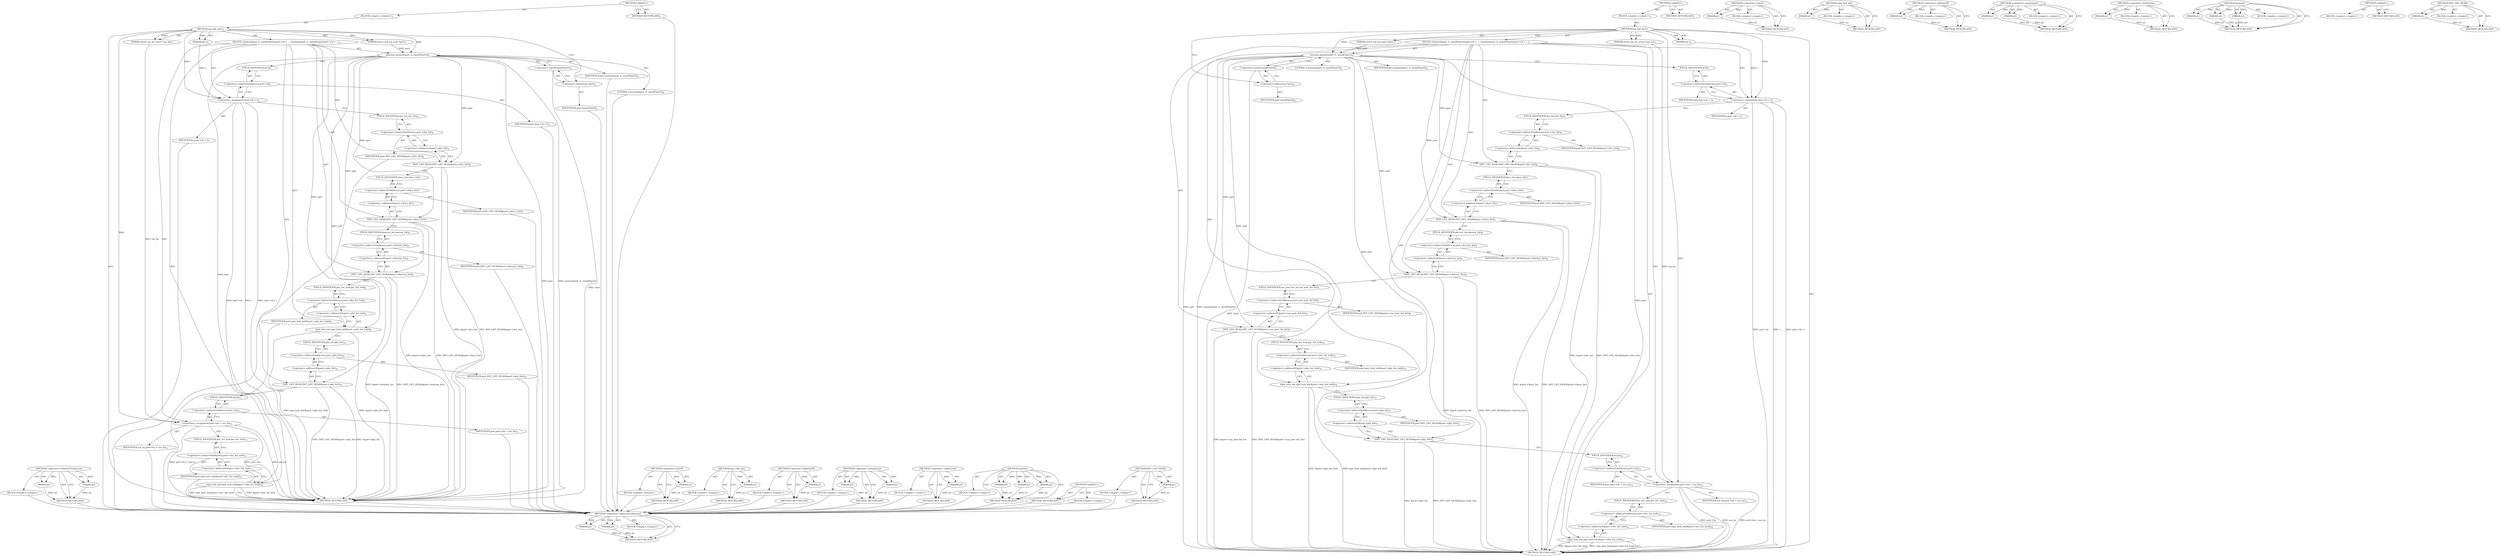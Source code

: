 digraph "INIT_LIST_HEAD" {
vulnerable_99 [label=<(METHOD,&lt;operator&gt;.indirectFieldAccess)>];
vulnerable_100 [label=<(PARAM,p1)>];
vulnerable_101 [label=<(PARAM,p2)>];
vulnerable_102 [label=<(BLOCK,&lt;empty&gt;,&lt;empty&gt;)>];
vulnerable_103 [label=<(METHOD_RETURN,ANY)>];
vulnerable_6 [label=<(METHOD,&lt;global&gt;)<SUB>1</SUB>>];
vulnerable_7 [label=<(BLOCK,&lt;empty&gt;,&lt;empty&gt;)<SUB>1</SUB>>];
vulnerable_8 [label=<(METHOD,sas_init_port)<SUB>1</SUB>>];
vulnerable_9 [label=<(PARAM,struct asd_sas_port *port)<SUB>1</SUB>>];
vulnerable_10 [label=<(PARAM,struct sas_ha_struct *sas_ha)<SUB>2</SUB>>];
vulnerable_11 [label=<(PARAM,int i)<SUB>2</SUB>>];
vulnerable_12 [label=<(BLOCK,{
	memset(port, 0, sizeof(*port));
	port-&gt;id = ...,{
	memset(port, 0, sizeof(*port));
	port-&gt;id = ...)<SUB>3</SUB>>];
vulnerable_13 [label=<(memset,memset(port, 0, sizeof(*port)))<SUB>4</SUB>>];
vulnerable_14 [label=<(IDENTIFIER,port,memset(port, 0, sizeof(*port)))<SUB>4</SUB>>];
vulnerable_15 [label=<(LITERAL,0,memset(port, 0, sizeof(*port)))<SUB>4</SUB>>];
vulnerable_16 [label=<(&lt;operator&gt;.sizeOf,sizeof(*port))<SUB>4</SUB>>];
vulnerable_17 [label=<(&lt;operator&gt;.indirection,*port)<SUB>4</SUB>>];
vulnerable_18 [label=<(IDENTIFIER,port,sizeof(*port))<SUB>4</SUB>>];
vulnerable_19 [label=<(&lt;operator&gt;.assignment,port-&gt;id = i)<SUB>5</SUB>>];
vulnerable_20 [label=<(&lt;operator&gt;.indirectFieldAccess,port-&gt;id)<SUB>5</SUB>>];
vulnerable_21 [label=<(IDENTIFIER,port,port-&gt;id = i)<SUB>5</SUB>>];
vulnerable_22 [label=<(FIELD_IDENTIFIER,id,id)<SUB>5</SUB>>];
vulnerable_23 [label=<(IDENTIFIER,i,port-&gt;id = i)<SUB>5</SUB>>];
vulnerable_24 [label=<(INIT_LIST_HEAD,INIT_LIST_HEAD(&amp;port-&gt;dev_list))<SUB>6</SUB>>];
vulnerable_25 [label=<(&lt;operator&gt;.addressOf,&amp;port-&gt;dev_list)<SUB>6</SUB>>];
vulnerable_26 [label=<(&lt;operator&gt;.indirectFieldAccess,port-&gt;dev_list)<SUB>6</SUB>>];
vulnerable_27 [label=<(IDENTIFIER,port,INIT_LIST_HEAD(&amp;port-&gt;dev_list))<SUB>6</SUB>>];
vulnerable_28 [label=<(FIELD_IDENTIFIER,dev_list,dev_list)<SUB>6</SUB>>];
vulnerable_29 [label=<(INIT_LIST_HEAD,INIT_LIST_HEAD(&amp;port-&gt;disco_list))<SUB>7</SUB>>];
vulnerable_30 [label=<(&lt;operator&gt;.addressOf,&amp;port-&gt;disco_list)<SUB>7</SUB>>];
vulnerable_31 [label=<(&lt;operator&gt;.indirectFieldAccess,port-&gt;disco_list)<SUB>7</SUB>>];
vulnerable_32 [label=<(IDENTIFIER,port,INIT_LIST_HEAD(&amp;port-&gt;disco_list))<SUB>7</SUB>>];
vulnerable_33 [label=<(FIELD_IDENTIFIER,disco_list,disco_list)<SUB>7</SUB>>];
vulnerable_34 [label=<(INIT_LIST_HEAD,INIT_LIST_HEAD(&amp;port-&gt;destroy_list))<SUB>8</SUB>>];
vulnerable_35 [label=<(&lt;operator&gt;.addressOf,&amp;port-&gt;destroy_list)<SUB>8</SUB>>];
vulnerable_36 [label=<(&lt;operator&gt;.indirectFieldAccess,port-&gt;destroy_list)<SUB>8</SUB>>];
vulnerable_37 [label=<(IDENTIFIER,port,INIT_LIST_HEAD(&amp;port-&gt;destroy_list))<SUB>8</SUB>>];
vulnerable_38 [label=<(FIELD_IDENTIFIER,destroy_list,destroy_list)<SUB>8</SUB>>];
vulnerable_39 [label=<(spin_lock_init,spin_lock_init(&amp;port-&gt;phy_list_lock))<SUB>9</SUB>>];
vulnerable_40 [label=<(&lt;operator&gt;.addressOf,&amp;port-&gt;phy_list_lock)<SUB>9</SUB>>];
vulnerable_41 [label=<(&lt;operator&gt;.indirectFieldAccess,port-&gt;phy_list_lock)<SUB>9</SUB>>];
vulnerable_42 [label=<(IDENTIFIER,port,spin_lock_init(&amp;port-&gt;phy_list_lock))<SUB>9</SUB>>];
vulnerable_43 [label=<(FIELD_IDENTIFIER,phy_list_lock,phy_list_lock)<SUB>9</SUB>>];
vulnerable_44 [label=<(INIT_LIST_HEAD,INIT_LIST_HEAD(&amp;port-&gt;phy_list))<SUB>10</SUB>>];
vulnerable_45 [label=<(&lt;operator&gt;.addressOf,&amp;port-&gt;phy_list)<SUB>10</SUB>>];
vulnerable_46 [label=<(&lt;operator&gt;.indirectFieldAccess,port-&gt;phy_list)<SUB>10</SUB>>];
vulnerable_47 [label=<(IDENTIFIER,port,INIT_LIST_HEAD(&amp;port-&gt;phy_list))<SUB>10</SUB>>];
vulnerable_48 [label=<(FIELD_IDENTIFIER,phy_list,phy_list)<SUB>10</SUB>>];
vulnerable_49 [label=<(&lt;operator&gt;.assignment,port-&gt;ha = sas_ha)<SUB>11</SUB>>];
vulnerable_50 [label=<(&lt;operator&gt;.indirectFieldAccess,port-&gt;ha)<SUB>11</SUB>>];
vulnerable_51 [label=<(IDENTIFIER,port,port-&gt;ha = sas_ha)<SUB>11</SUB>>];
vulnerable_52 [label=<(FIELD_IDENTIFIER,ha,ha)<SUB>11</SUB>>];
vulnerable_53 [label=<(IDENTIFIER,sas_ha,port-&gt;ha = sas_ha)<SUB>11</SUB>>];
vulnerable_54 [label=<(spin_lock_init,spin_lock_init(&amp;port-&gt;dev_list_lock))<SUB>13</SUB>>];
vulnerable_55 [label=<(&lt;operator&gt;.addressOf,&amp;port-&gt;dev_list_lock)<SUB>13</SUB>>];
vulnerable_56 [label=<(&lt;operator&gt;.indirectFieldAccess,port-&gt;dev_list_lock)<SUB>13</SUB>>];
vulnerable_57 [label=<(IDENTIFIER,port,spin_lock_init(&amp;port-&gt;dev_list_lock))<SUB>13</SUB>>];
vulnerable_58 [label=<(FIELD_IDENTIFIER,dev_list_lock,dev_list_lock)<SUB>13</SUB>>];
vulnerable_59 [label=<(METHOD_RETURN,void)<SUB>1</SUB>>];
vulnerable_61 [label=<(METHOD_RETURN,ANY)<SUB>1</SUB>>];
vulnerable_86 [label=<(METHOD,&lt;operator&gt;.sizeOf)>];
vulnerable_87 [label=<(PARAM,p1)>];
vulnerable_88 [label=<(BLOCK,&lt;empty&gt;,&lt;empty&gt;)>];
vulnerable_89 [label=<(METHOD_RETURN,ANY)>];
vulnerable_112 [label=<(METHOD,spin_lock_init)>];
vulnerable_113 [label=<(PARAM,p1)>];
vulnerable_114 [label=<(BLOCK,&lt;empty&gt;,&lt;empty&gt;)>];
vulnerable_115 [label=<(METHOD_RETURN,ANY)>];
vulnerable_108 [label=<(METHOD,&lt;operator&gt;.addressOf)>];
vulnerable_109 [label=<(PARAM,p1)>];
vulnerable_110 [label=<(BLOCK,&lt;empty&gt;,&lt;empty&gt;)>];
vulnerable_111 [label=<(METHOD_RETURN,ANY)>];
vulnerable_94 [label=<(METHOD,&lt;operator&gt;.assignment)>];
vulnerable_95 [label=<(PARAM,p1)>];
vulnerable_96 [label=<(PARAM,p2)>];
vulnerable_97 [label=<(BLOCK,&lt;empty&gt;,&lt;empty&gt;)>];
vulnerable_98 [label=<(METHOD_RETURN,ANY)>];
vulnerable_90 [label=<(METHOD,&lt;operator&gt;.indirection)>];
vulnerable_91 [label=<(PARAM,p1)>];
vulnerable_92 [label=<(BLOCK,&lt;empty&gt;,&lt;empty&gt;)>];
vulnerable_93 [label=<(METHOD_RETURN,ANY)>];
vulnerable_80 [label=<(METHOD,memset)>];
vulnerable_81 [label=<(PARAM,p1)>];
vulnerable_82 [label=<(PARAM,p2)>];
vulnerable_83 [label=<(PARAM,p3)>];
vulnerable_84 [label=<(BLOCK,&lt;empty&gt;,&lt;empty&gt;)>];
vulnerable_85 [label=<(METHOD_RETURN,ANY)>];
vulnerable_74 [label=<(METHOD,&lt;global&gt;)<SUB>1</SUB>>];
vulnerable_75 [label=<(BLOCK,&lt;empty&gt;,&lt;empty&gt;)>];
vulnerable_76 [label=<(METHOD_RETURN,ANY)>];
vulnerable_104 [label=<(METHOD,INIT_LIST_HEAD)>];
vulnerable_105 [label=<(PARAM,p1)>];
vulnerable_106 [label=<(BLOCK,&lt;empty&gt;,&lt;empty&gt;)>];
vulnerable_107 [label=<(METHOD_RETURN,ANY)>];
fixed_104 [label=<(METHOD,&lt;operator&gt;.indirectFieldAccess)>];
fixed_105 [label=<(PARAM,p1)>];
fixed_106 [label=<(PARAM,p2)>];
fixed_107 [label=<(BLOCK,&lt;empty&gt;,&lt;empty&gt;)>];
fixed_108 [label=<(METHOD_RETURN,ANY)>];
fixed_6 [label=<(METHOD,&lt;global&gt;)<SUB>1</SUB>>];
fixed_7 [label=<(BLOCK,&lt;empty&gt;,&lt;empty&gt;)<SUB>1</SUB>>];
fixed_8 [label=<(METHOD,sas_init_port)<SUB>1</SUB>>];
fixed_9 [label=<(PARAM,struct asd_sas_port *port)<SUB>1</SUB>>];
fixed_10 [label=<(PARAM,struct sas_ha_struct *sas_ha)<SUB>2</SUB>>];
fixed_11 [label=<(PARAM,int i)<SUB>2</SUB>>];
fixed_12 [label=<(BLOCK,{
	memset(port, 0, sizeof(*port));
	port-&gt;id = ...,{
	memset(port, 0, sizeof(*port));
	port-&gt;id = ...)<SUB>3</SUB>>];
fixed_13 [label=<(memset,memset(port, 0, sizeof(*port)))<SUB>4</SUB>>];
fixed_14 [label=<(IDENTIFIER,port,memset(port, 0, sizeof(*port)))<SUB>4</SUB>>];
fixed_15 [label=<(LITERAL,0,memset(port, 0, sizeof(*port)))<SUB>4</SUB>>];
fixed_16 [label=<(&lt;operator&gt;.sizeOf,sizeof(*port))<SUB>4</SUB>>];
fixed_17 [label=<(&lt;operator&gt;.indirection,*port)<SUB>4</SUB>>];
fixed_18 [label=<(IDENTIFIER,port,sizeof(*port))<SUB>4</SUB>>];
fixed_19 [label=<(&lt;operator&gt;.assignment,port-&gt;id = i)<SUB>5</SUB>>];
fixed_20 [label=<(&lt;operator&gt;.indirectFieldAccess,port-&gt;id)<SUB>5</SUB>>];
fixed_21 [label=<(IDENTIFIER,port,port-&gt;id = i)<SUB>5</SUB>>];
fixed_22 [label=<(FIELD_IDENTIFIER,id,id)<SUB>5</SUB>>];
fixed_23 [label=<(IDENTIFIER,i,port-&gt;id = i)<SUB>5</SUB>>];
fixed_24 [label=<(INIT_LIST_HEAD,INIT_LIST_HEAD(&amp;port-&gt;dev_list))<SUB>6</SUB>>];
fixed_25 [label=<(&lt;operator&gt;.addressOf,&amp;port-&gt;dev_list)<SUB>6</SUB>>];
fixed_26 [label=<(&lt;operator&gt;.indirectFieldAccess,port-&gt;dev_list)<SUB>6</SUB>>];
fixed_27 [label=<(IDENTIFIER,port,INIT_LIST_HEAD(&amp;port-&gt;dev_list))<SUB>6</SUB>>];
fixed_28 [label=<(FIELD_IDENTIFIER,dev_list,dev_list)<SUB>6</SUB>>];
fixed_29 [label=<(INIT_LIST_HEAD,INIT_LIST_HEAD(&amp;port-&gt;disco_list))<SUB>7</SUB>>];
fixed_30 [label=<(&lt;operator&gt;.addressOf,&amp;port-&gt;disco_list)<SUB>7</SUB>>];
fixed_31 [label=<(&lt;operator&gt;.indirectFieldAccess,port-&gt;disco_list)<SUB>7</SUB>>];
fixed_32 [label=<(IDENTIFIER,port,INIT_LIST_HEAD(&amp;port-&gt;disco_list))<SUB>7</SUB>>];
fixed_33 [label=<(FIELD_IDENTIFIER,disco_list,disco_list)<SUB>7</SUB>>];
fixed_34 [label=<(INIT_LIST_HEAD,INIT_LIST_HEAD(&amp;port-&gt;destroy_list))<SUB>8</SUB>>];
fixed_35 [label=<(&lt;operator&gt;.addressOf,&amp;port-&gt;destroy_list)<SUB>8</SUB>>];
fixed_36 [label=<(&lt;operator&gt;.indirectFieldAccess,port-&gt;destroy_list)<SUB>8</SUB>>];
fixed_37 [label=<(IDENTIFIER,port,INIT_LIST_HEAD(&amp;port-&gt;destroy_list))<SUB>8</SUB>>];
fixed_38 [label=<(FIELD_IDENTIFIER,destroy_list,destroy_list)<SUB>8</SUB>>];
fixed_39 [label=<(INIT_LIST_HEAD,INIT_LIST_HEAD(&amp;port-&gt;sas_port_del_list))<SUB>9</SUB>>];
fixed_40 [label=<(&lt;operator&gt;.addressOf,&amp;port-&gt;sas_port_del_list)<SUB>9</SUB>>];
fixed_41 [label=<(&lt;operator&gt;.indirectFieldAccess,port-&gt;sas_port_del_list)<SUB>9</SUB>>];
fixed_42 [label=<(IDENTIFIER,port,INIT_LIST_HEAD(&amp;port-&gt;sas_port_del_list))<SUB>9</SUB>>];
fixed_43 [label=<(FIELD_IDENTIFIER,sas_port_del_list,sas_port_del_list)<SUB>9</SUB>>];
fixed_44 [label=<(spin_lock_init,spin_lock_init(&amp;port-&gt;phy_list_lock))<SUB>10</SUB>>];
fixed_45 [label=<(&lt;operator&gt;.addressOf,&amp;port-&gt;phy_list_lock)<SUB>10</SUB>>];
fixed_46 [label=<(&lt;operator&gt;.indirectFieldAccess,port-&gt;phy_list_lock)<SUB>10</SUB>>];
fixed_47 [label=<(IDENTIFIER,port,spin_lock_init(&amp;port-&gt;phy_list_lock))<SUB>10</SUB>>];
fixed_48 [label=<(FIELD_IDENTIFIER,phy_list_lock,phy_list_lock)<SUB>10</SUB>>];
fixed_49 [label=<(INIT_LIST_HEAD,INIT_LIST_HEAD(&amp;port-&gt;phy_list))<SUB>11</SUB>>];
fixed_50 [label=<(&lt;operator&gt;.addressOf,&amp;port-&gt;phy_list)<SUB>11</SUB>>];
fixed_51 [label=<(&lt;operator&gt;.indirectFieldAccess,port-&gt;phy_list)<SUB>11</SUB>>];
fixed_52 [label=<(IDENTIFIER,port,INIT_LIST_HEAD(&amp;port-&gt;phy_list))<SUB>11</SUB>>];
fixed_53 [label=<(FIELD_IDENTIFIER,phy_list,phy_list)<SUB>11</SUB>>];
fixed_54 [label=<(&lt;operator&gt;.assignment,port-&gt;ha = sas_ha)<SUB>12</SUB>>];
fixed_55 [label=<(&lt;operator&gt;.indirectFieldAccess,port-&gt;ha)<SUB>12</SUB>>];
fixed_56 [label=<(IDENTIFIER,port,port-&gt;ha = sas_ha)<SUB>12</SUB>>];
fixed_57 [label=<(FIELD_IDENTIFIER,ha,ha)<SUB>12</SUB>>];
fixed_58 [label=<(IDENTIFIER,sas_ha,port-&gt;ha = sas_ha)<SUB>12</SUB>>];
fixed_59 [label=<(spin_lock_init,spin_lock_init(&amp;port-&gt;dev_list_lock))<SUB>14</SUB>>];
fixed_60 [label=<(&lt;operator&gt;.addressOf,&amp;port-&gt;dev_list_lock)<SUB>14</SUB>>];
fixed_61 [label=<(&lt;operator&gt;.indirectFieldAccess,port-&gt;dev_list_lock)<SUB>14</SUB>>];
fixed_62 [label=<(IDENTIFIER,port,spin_lock_init(&amp;port-&gt;dev_list_lock))<SUB>14</SUB>>];
fixed_63 [label=<(FIELD_IDENTIFIER,dev_list_lock,dev_list_lock)<SUB>14</SUB>>];
fixed_64 [label=<(METHOD_RETURN,void)<SUB>1</SUB>>];
fixed_66 [label=<(METHOD_RETURN,ANY)<SUB>1</SUB>>];
fixed_91 [label=<(METHOD,&lt;operator&gt;.sizeOf)>];
fixed_92 [label=<(PARAM,p1)>];
fixed_93 [label=<(BLOCK,&lt;empty&gt;,&lt;empty&gt;)>];
fixed_94 [label=<(METHOD_RETURN,ANY)>];
fixed_117 [label=<(METHOD,spin_lock_init)>];
fixed_118 [label=<(PARAM,p1)>];
fixed_119 [label=<(BLOCK,&lt;empty&gt;,&lt;empty&gt;)>];
fixed_120 [label=<(METHOD_RETURN,ANY)>];
fixed_113 [label=<(METHOD,&lt;operator&gt;.addressOf)>];
fixed_114 [label=<(PARAM,p1)>];
fixed_115 [label=<(BLOCK,&lt;empty&gt;,&lt;empty&gt;)>];
fixed_116 [label=<(METHOD_RETURN,ANY)>];
fixed_99 [label=<(METHOD,&lt;operator&gt;.assignment)>];
fixed_100 [label=<(PARAM,p1)>];
fixed_101 [label=<(PARAM,p2)>];
fixed_102 [label=<(BLOCK,&lt;empty&gt;,&lt;empty&gt;)>];
fixed_103 [label=<(METHOD_RETURN,ANY)>];
fixed_95 [label=<(METHOD,&lt;operator&gt;.indirection)>];
fixed_96 [label=<(PARAM,p1)>];
fixed_97 [label=<(BLOCK,&lt;empty&gt;,&lt;empty&gt;)>];
fixed_98 [label=<(METHOD_RETURN,ANY)>];
fixed_85 [label=<(METHOD,memset)>];
fixed_86 [label=<(PARAM,p1)>];
fixed_87 [label=<(PARAM,p2)>];
fixed_88 [label=<(PARAM,p3)>];
fixed_89 [label=<(BLOCK,&lt;empty&gt;,&lt;empty&gt;)>];
fixed_90 [label=<(METHOD_RETURN,ANY)>];
fixed_79 [label=<(METHOD,&lt;global&gt;)<SUB>1</SUB>>];
fixed_80 [label=<(BLOCK,&lt;empty&gt;,&lt;empty&gt;)>];
fixed_81 [label=<(METHOD_RETURN,ANY)>];
fixed_109 [label=<(METHOD,INIT_LIST_HEAD)>];
fixed_110 [label=<(PARAM,p1)>];
fixed_111 [label=<(BLOCK,&lt;empty&gt;,&lt;empty&gt;)>];
fixed_112 [label=<(METHOD_RETURN,ANY)>];
vulnerable_99 -> vulnerable_100  [key=0, label="AST: "];
vulnerable_99 -> vulnerable_100  [key=1, label="DDG: "];
vulnerable_99 -> vulnerable_102  [key=0, label="AST: "];
vulnerable_99 -> vulnerable_101  [key=0, label="AST: "];
vulnerable_99 -> vulnerable_101  [key=1, label="DDG: "];
vulnerable_99 -> vulnerable_103  [key=0, label="AST: "];
vulnerable_99 -> vulnerable_103  [key=1, label="CFG: "];
vulnerable_100 -> vulnerable_103  [key=0, label="DDG: p1"];
vulnerable_101 -> vulnerable_103  [key=0, label="DDG: p2"];
vulnerable_102 -> fixed_104  [key=0];
vulnerable_103 -> fixed_104  [key=0];
vulnerable_6 -> vulnerable_7  [key=0, label="AST: "];
vulnerable_6 -> vulnerable_61  [key=0, label="AST: "];
vulnerable_6 -> vulnerable_61  [key=1, label="CFG: "];
vulnerable_7 -> vulnerable_8  [key=0, label="AST: "];
vulnerable_8 -> vulnerable_9  [key=0, label="AST: "];
vulnerable_8 -> vulnerable_9  [key=1, label="DDG: "];
vulnerable_8 -> vulnerable_10  [key=0, label="AST: "];
vulnerable_8 -> vulnerable_10  [key=1, label="DDG: "];
vulnerable_8 -> vulnerable_11  [key=0, label="AST: "];
vulnerable_8 -> vulnerable_11  [key=1, label="DDG: "];
vulnerable_8 -> vulnerable_12  [key=0, label="AST: "];
vulnerable_8 -> vulnerable_59  [key=0, label="AST: "];
vulnerable_8 -> vulnerable_17  [key=0, label="CFG: "];
vulnerable_8 -> vulnerable_19  [key=0, label="DDG: "];
vulnerable_8 -> vulnerable_49  [key=0, label="DDG: "];
vulnerable_8 -> vulnerable_13  [key=0, label="DDG: "];
vulnerable_9 -> vulnerable_13  [key=0, label="DDG: port"];
vulnerable_10 -> vulnerable_49  [key=0, label="DDG: sas_ha"];
vulnerable_11 -> vulnerable_19  [key=0, label="DDG: i"];
vulnerable_12 -> vulnerable_13  [key=0, label="AST: "];
vulnerable_12 -> vulnerable_19  [key=0, label="AST: "];
vulnerable_12 -> vulnerable_24  [key=0, label="AST: "];
vulnerable_12 -> vulnerable_29  [key=0, label="AST: "];
vulnerable_12 -> vulnerable_34  [key=0, label="AST: "];
vulnerable_12 -> vulnerable_39  [key=0, label="AST: "];
vulnerable_12 -> vulnerable_44  [key=0, label="AST: "];
vulnerable_12 -> vulnerable_49  [key=0, label="AST: "];
vulnerable_12 -> vulnerable_54  [key=0, label="AST: "];
vulnerable_13 -> vulnerable_14  [key=0, label="AST: "];
vulnerable_13 -> vulnerable_15  [key=0, label="AST: "];
vulnerable_13 -> vulnerable_16  [key=0, label="AST: "];
vulnerable_13 -> vulnerable_22  [key=0, label="CFG: "];
vulnerable_13 -> vulnerable_59  [key=0, label="DDG: port"];
vulnerable_13 -> vulnerable_59  [key=1, label="DDG: memset(port, 0, sizeof(*port))"];
vulnerable_13 -> vulnerable_24  [key=0, label="DDG: port"];
vulnerable_13 -> vulnerable_29  [key=0, label="DDG: port"];
vulnerable_13 -> vulnerable_34  [key=0, label="DDG: port"];
vulnerable_13 -> vulnerable_39  [key=0, label="DDG: port"];
vulnerable_13 -> vulnerable_44  [key=0, label="DDG: port"];
vulnerable_13 -> vulnerable_54  [key=0, label="DDG: port"];
vulnerable_14 -> fixed_104  [key=0];
vulnerable_15 -> fixed_104  [key=0];
vulnerable_16 -> vulnerable_17  [key=0, label="AST: "];
vulnerable_16 -> vulnerable_13  [key=0, label="CFG: "];
vulnerable_16 -> vulnerable_59  [key=0, label="DDG: *port"];
vulnerable_17 -> vulnerable_18  [key=0, label="AST: "];
vulnerable_17 -> vulnerable_16  [key=0, label="CFG: "];
vulnerable_18 -> fixed_104  [key=0];
vulnerable_19 -> vulnerable_20  [key=0, label="AST: "];
vulnerable_19 -> vulnerable_23  [key=0, label="AST: "];
vulnerable_19 -> vulnerable_28  [key=0, label="CFG: "];
vulnerable_19 -> vulnerable_59  [key=0, label="DDG: port-&gt;id"];
vulnerable_19 -> vulnerable_59  [key=1, label="DDG: i"];
vulnerable_19 -> vulnerable_59  [key=2, label="DDG: port-&gt;id = i"];
vulnerable_20 -> vulnerable_21  [key=0, label="AST: "];
vulnerable_20 -> vulnerable_22  [key=0, label="AST: "];
vulnerable_20 -> vulnerable_19  [key=0, label="CFG: "];
vulnerable_21 -> fixed_104  [key=0];
vulnerable_22 -> vulnerable_20  [key=0, label="CFG: "];
vulnerable_23 -> fixed_104  [key=0];
vulnerable_24 -> vulnerable_25  [key=0, label="AST: "];
vulnerable_24 -> vulnerable_33  [key=0, label="CFG: "];
vulnerable_24 -> vulnerable_59  [key=0, label="DDG: &amp;port-&gt;dev_list"];
vulnerable_24 -> vulnerable_59  [key=1, label="DDG: INIT_LIST_HEAD(&amp;port-&gt;dev_list)"];
vulnerable_25 -> vulnerable_26  [key=0, label="AST: "];
vulnerable_25 -> vulnerable_24  [key=0, label="CFG: "];
vulnerable_26 -> vulnerable_27  [key=0, label="AST: "];
vulnerable_26 -> vulnerable_28  [key=0, label="AST: "];
vulnerable_26 -> vulnerable_25  [key=0, label="CFG: "];
vulnerable_27 -> fixed_104  [key=0];
vulnerable_28 -> vulnerable_26  [key=0, label="CFG: "];
vulnerable_29 -> vulnerable_30  [key=0, label="AST: "];
vulnerable_29 -> vulnerable_38  [key=0, label="CFG: "];
vulnerable_29 -> vulnerable_59  [key=0, label="DDG: &amp;port-&gt;disco_list"];
vulnerable_29 -> vulnerable_59  [key=1, label="DDG: INIT_LIST_HEAD(&amp;port-&gt;disco_list)"];
vulnerable_30 -> vulnerable_31  [key=0, label="AST: "];
vulnerable_30 -> vulnerable_29  [key=0, label="CFG: "];
vulnerable_31 -> vulnerable_32  [key=0, label="AST: "];
vulnerable_31 -> vulnerable_33  [key=0, label="AST: "];
vulnerable_31 -> vulnerable_30  [key=0, label="CFG: "];
vulnerable_32 -> fixed_104  [key=0];
vulnerable_33 -> vulnerable_31  [key=0, label="CFG: "];
vulnerable_34 -> vulnerable_35  [key=0, label="AST: "];
vulnerable_34 -> vulnerable_43  [key=0, label="CFG: "];
vulnerable_34 -> vulnerable_59  [key=0, label="DDG: &amp;port-&gt;destroy_list"];
vulnerable_34 -> vulnerable_59  [key=1, label="DDG: INIT_LIST_HEAD(&amp;port-&gt;destroy_list)"];
vulnerable_35 -> vulnerable_36  [key=0, label="AST: "];
vulnerable_35 -> vulnerable_34  [key=0, label="CFG: "];
vulnerable_36 -> vulnerable_37  [key=0, label="AST: "];
vulnerable_36 -> vulnerable_38  [key=0, label="AST: "];
vulnerable_36 -> vulnerable_35  [key=0, label="CFG: "];
vulnerable_37 -> fixed_104  [key=0];
vulnerable_38 -> vulnerable_36  [key=0, label="CFG: "];
vulnerable_39 -> vulnerable_40  [key=0, label="AST: "];
vulnerable_39 -> vulnerable_48  [key=0, label="CFG: "];
vulnerable_39 -> vulnerable_59  [key=0, label="DDG: &amp;port-&gt;phy_list_lock"];
vulnerable_39 -> vulnerable_59  [key=1, label="DDG: spin_lock_init(&amp;port-&gt;phy_list_lock)"];
vulnerable_40 -> vulnerable_41  [key=0, label="AST: "];
vulnerable_40 -> vulnerable_39  [key=0, label="CFG: "];
vulnerable_41 -> vulnerable_42  [key=0, label="AST: "];
vulnerable_41 -> vulnerable_43  [key=0, label="AST: "];
vulnerable_41 -> vulnerable_40  [key=0, label="CFG: "];
vulnerable_42 -> fixed_104  [key=0];
vulnerable_43 -> vulnerable_41  [key=0, label="CFG: "];
vulnerable_44 -> vulnerable_45  [key=0, label="AST: "];
vulnerable_44 -> vulnerable_52  [key=0, label="CFG: "];
vulnerable_44 -> vulnerable_59  [key=0, label="DDG: &amp;port-&gt;phy_list"];
vulnerable_44 -> vulnerable_59  [key=1, label="DDG: INIT_LIST_HEAD(&amp;port-&gt;phy_list)"];
vulnerable_45 -> vulnerable_46  [key=0, label="AST: "];
vulnerable_45 -> vulnerable_44  [key=0, label="CFG: "];
vulnerable_46 -> vulnerable_47  [key=0, label="AST: "];
vulnerable_46 -> vulnerable_48  [key=0, label="AST: "];
vulnerable_46 -> vulnerable_45  [key=0, label="CFG: "];
vulnerable_47 -> fixed_104  [key=0];
vulnerable_48 -> vulnerable_46  [key=0, label="CFG: "];
vulnerable_49 -> vulnerable_50  [key=0, label="AST: "];
vulnerable_49 -> vulnerable_53  [key=0, label="AST: "];
vulnerable_49 -> vulnerable_58  [key=0, label="CFG: "];
vulnerable_49 -> vulnerable_59  [key=0, label="DDG: port-&gt;ha"];
vulnerable_49 -> vulnerable_59  [key=1, label="DDG: sas_ha"];
vulnerable_49 -> vulnerable_59  [key=2, label="DDG: port-&gt;ha = sas_ha"];
vulnerable_50 -> vulnerable_51  [key=0, label="AST: "];
vulnerable_50 -> vulnerable_52  [key=0, label="AST: "];
vulnerable_50 -> vulnerable_49  [key=0, label="CFG: "];
vulnerable_51 -> fixed_104  [key=0];
vulnerable_52 -> vulnerable_50  [key=0, label="CFG: "];
vulnerable_53 -> fixed_104  [key=0];
vulnerable_54 -> vulnerable_55  [key=0, label="AST: "];
vulnerable_54 -> vulnerable_59  [key=0, label="CFG: "];
vulnerable_54 -> vulnerable_59  [key=1, label="DDG: &amp;port-&gt;dev_list_lock"];
vulnerable_54 -> vulnerable_59  [key=2, label="DDG: spin_lock_init(&amp;port-&gt;dev_list_lock)"];
vulnerable_55 -> vulnerable_56  [key=0, label="AST: "];
vulnerable_55 -> vulnerable_54  [key=0, label="CFG: "];
vulnerable_56 -> vulnerable_57  [key=0, label="AST: "];
vulnerable_56 -> vulnerable_58  [key=0, label="AST: "];
vulnerable_56 -> vulnerable_55  [key=0, label="CFG: "];
vulnerable_57 -> fixed_104  [key=0];
vulnerable_58 -> vulnerable_56  [key=0, label="CFG: "];
vulnerable_59 -> fixed_104  [key=0];
vulnerable_61 -> fixed_104  [key=0];
vulnerable_86 -> vulnerable_87  [key=0, label="AST: "];
vulnerable_86 -> vulnerable_87  [key=1, label="DDG: "];
vulnerable_86 -> vulnerable_88  [key=0, label="AST: "];
vulnerable_86 -> vulnerable_89  [key=0, label="AST: "];
vulnerable_86 -> vulnerable_89  [key=1, label="CFG: "];
vulnerable_87 -> vulnerable_89  [key=0, label="DDG: p1"];
vulnerable_88 -> fixed_104  [key=0];
vulnerable_89 -> fixed_104  [key=0];
vulnerable_112 -> vulnerable_113  [key=0, label="AST: "];
vulnerable_112 -> vulnerable_113  [key=1, label="DDG: "];
vulnerable_112 -> vulnerable_114  [key=0, label="AST: "];
vulnerable_112 -> vulnerable_115  [key=0, label="AST: "];
vulnerable_112 -> vulnerable_115  [key=1, label="CFG: "];
vulnerable_113 -> vulnerable_115  [key=0, label="DDG: p1"];
vulnerable_114 -> fixed_104  [key=0];
vulnerable_115 -> fixed_104  [key=0];
vulnerable_108 -> vulnerable_109  [key=0, label="AST: "];
vulnerable_108 -> vulnerable_109  [key=1, label="DDG: "];
vulnerable_108 -> vulnerable_110  [key=0, label="AST: "];
vulnerable_108 -> vulnerable_111  [key=0, label="AST: "];
vulnerable_108 -> vulnerable_111  [key=1, label="CFG: "];
vulnerable_109 -> vulnerable_111  [key=0, label="DDG: p1"];
vulnerable_110 -> fixed_104  [key=0];
vulnerable_111 -> fixed_104  [key=0];
vulnerable_94 -> vulnerable_95  [key=0, label="AST: "];
vulnerable_94 -> vulnerable_95  [key=1, label="DDG: "];
vulnerable_94 -> vulnerable_97  [key=0, label="AST: "];
vulnerable_94 -> vulnerable_96  [key=0, label="AST: "];
vulnerable_94 -> vulnerable_96  [key=1, label="DDG: "];
vulnerable_94 -> vulnerable_98  [key=0, label="AST: "];
vulnerable_94 -> vulnerable_98  [key=1, label="CFG: "];
vulnerable_95 -> vulnerable_98  [key=0, label="DDG: p1"];
vulnerable_96 -> vulnerable_98  [key=0, label="DDG: p2"];
vulnerable_97 -> fixed_104  [key=0];
vulnerable_98 -> fixed_104  [key=0];
vulnerable_90 -> vulnerable_91  [key=0, label="AST: "];
vulnerable_90 -> vulnerable_91  [key=1, label="DDG: "];
vulnerable_90 -> vulnerable_92  [key=0, label="AST: "];
vulnerable_90 -> vulnerable_93  [key=0, label="AST: "];
vulnerable_90 -> vulnerable_93  [key=1, label="CFG: "];
vulnerable_91 -> vulnerable_93  [key=0, label="DDG: p1"];
vulnerable_92 -> fixed_104  [key=0];
vulnerable_93 -> fixed_104  [key=0];
vulnerable_80 -> vulnerable_81  [key=0, label="AST: "];
vulnerable_80 -> vulnerable_81  [key=1, label="DDG: "];
vulnerable_80 -> vulnerable_84  [key=0, label="AST: "];
vulnerable_80 -> vulnerable_82  [key=0, label="AST: "];
vulnerable_80 -> vulnerable_82  [key=1, label="DDG: "];
vulnerable_80 -> vulnerable_85  [key=0, label="AST: "];
vulnerable_80 -> vulnerable_85  [key=1, label="CFG: "];
vulnerable_80 -> vulnerable_83  [key=0, label="AST: "];
vulnerable_80 -> vulnerable_83  [key=1, label="DDG: "];
vulnerable_81 -> vulnerable_85  [key=0, label="DDG: p1"];
vulnerable_82 -> vulnerable_85  [key=0, label="DDG: p2"];
vulnerable_83 -> vulnerable_85  [key=0, label="DDG: p3"];
vulnerable_84 -> fixed_104  [key=0];
vulnerable_85 -> fixed_104  [key=0];
vulnerable_74 -> vulnerable_75  [key=0, label="AST: "];
vulnerable_74 -> vulnerable_76  [key=0, label="AST: "];
vulnerable_74 -> vulnerable_76  [key=1, label="CFG: "];
vulnerable_75 -> fixed_104  [key=0];
vulnerable_76 -> fixed_104  [key=0];
vulnerable_104 -> vulnerable_105  [key=0, label="AST: "];
vulnerable_104 -> vulnerable_105  [key=1, label="DDG: "];
vulnerable_104 -> vulnerable_106  [key=0, label="AST: "];
vulnerable_104 -> vulnerable_107  [key=0, label="AST: "];
vulnerable_104 -> vulnerable_107  [key=1, label="CFG: "];
vulnerable_105 -> vulnerable_107  [key=0, label="DDG: p1"];
vulnerable_106 -> fixed_104  [key=0];
vulnerable_107 -> fixed_104  [key=0];
fixed_104 -> fixed_105  [key=0, label="AST: "];
fixed_104 -> fixed_105  [key=1, label="DDG: "];
fixed_104 -> fixed_107  [key=0, label="AST: "];
fixed_104 -> fixed_106  [key=0, label="AST: "];
fixed_104 -> fixed_106  [key=1, label="DDG: "];
fixed_104 -> fixed_108  [key=0, label="AST: "];
fixed_104 -> fixed_108  [key=1, label="CFG: "];
fixed_105 -> fixed_108  [key=0, label="DDG: p1"];
fixed_106 -> fixed_108  [key=0, label="DDG: p2"];
fixed_6 -> fixed_7  [key=0, label="AST: "];
fixed_6 -> fixed_66  [key=0, label="AST: "];
fixed_6 -> fixed_66  [key=1, label="CFG: "];
fixed_7 -> fixed_8  [key=0, label="AST: "];
fixed_8 -> fixed_9  [key=0, label="AST: "];
fixed_8 -> fixed_9  [key=1, label="DDG: "];
fixed_8 -> fixed_10  [key=0, label="AST: "];
fixed_8 -> fixed_10  [key=1, label="DDG: "];
fixed_8 -> fixed_11  [key=0, label="AST: "];
fixed_8 -> fixed_11  [key=1, label="DDG: "];
fixed_8 -> fixed_12  [key=0, label="AST: "];
fixed_8 -> fixed_64  [key=0, label="AST: "];
fixed_8 -> fixed_17  [key=0, label="CFG: "];
fixed_8 -> fixed_19  [key=0, label="DDG: "];
fixed_8 -> fixed_54  [key=0, label="DDG: "];
fixed_8 -> fixed_13  [key=0, label="DDG: "];
fixed_9 -> fixed_13  [key=0, label="DDG: port"];
fixed_10 -> fixed_54  [key=0, label="DDG: sas_ha"];
fixed_11 -> fixed_19  [key=0, label="DDG: i"];
fixed_12 -> fixed_13  [key=0, label="AST: "];
fixed_12 -> fixed_19  [key=0, label="AST: "];
fixed_12 -> fixed_24  [key=0, label="AST: "];
fixed_12 -> fixed_29  [key=0, label="AST: "];
fixed_12 -> fixed_34  [key=0, label="AST: "];
fixed_12 -> fixed_39  [key=0, label="AST: "];
fixed_12 -> fixed_44  [key=0, label="AST: "];
fixed_12 -> fixed_49  [key=0, label="AST: "];
fixed_12 -> fixed_54  [key=0, label="AST: "];
fixed_12 -> fixed_59  [key=0, label="AST: "];
fixed_13 -> fixed_14  [key=0, label="AST: "];
fixed_13 -> fixed_15  [key=0, label="AST: "];
fixed_13 -> fixed_16  [key=0, label="AST: "];
fixed_13 -> fixed_22  [key=0, label="CFG: "];
fixed_13 -> fixed_64  [key=0, label="DDG: port"];
fixed_13 -> fixed_64  [key=1, label="DDG: memset(port, 0, sizeof(*port))"];
fixed_13 -> fixed_24  [key=0, label="DDG: port"];
fixed_13 -> fixed_29  [key=0, label="DDG: port"];
fixed_13 -> fixed_34  [key=0, label="DDG: port"];
fixed_13 -> fixed_39  [key=0, label="DDG: port"];
fixed_13 -> fixed_44  [key=0, label="DDG: port"];
fixed_13 -> fixed_49  [key=0, label="DDG: port"];
fixed_13 -> fixed_59  [key=0, label="DDG: port"];
fixed_16 -> fixed_17  [key=0, label="AST: "];
fixed_16 -> fixed_13  [key=0, label="CFG: "];
fixed_16 -> fixed_64  [key=0, label="DDG: *port"];
fixed_17 -> fixed_18  [key=0, label="AST: "];
fixed_17 -> fixed_16  [key=0, label="CFG: "];
fixed_19 -> fixed_20  [key=0, label="AST: "];
fixed_19 -> fixed_23  [key=0, label="AST: "];
fixed_19 -> fixed_28  [key=0, label="CFG: "];
fixed_19 -> fixed_64  [key=0, label="DDG: port-&gt;id"];
fixed_19 -> fixed_64  [key=1, label="DDG: i"];
fixed_19 -> fixed_64  [key=2, label="DDG: port-&gt;id = i"];
fixed_20 -> fixed_21  [key=0, label="AST: "];
fixed_20 -> fixed_22  [key=0, label="AST: "];
fixed_20 -> fixed_19  [key=0, label="CFG: "];
fixed_22 -> fixed_20  [key=0, label="CFG: "];
fixed_24 -> fixed_25  [key=0, label="AST: "];
fixed_24 -> fixed_33  [key=0, label="CFG: "];
fixed_24 -> fixed_64  [key=0, label="DDG: &amp;port-&gt;dev_list"];
fixed_24 -> fixed_64  [key=1, label="DDG: INIT_LIST_HEAD(&amp;port-&gt;dev_list)"];
fixed_25 -> fixed_26  [key=0, label="AST: "];
fixed_25 -> fixed_24  [key=0, label="CFG: "];
fixed_26 -> fixed_27  [key=0, label="AST: "];
fixed_26 -> fixed_28  [key=0, label="AST: "];
fixed_26 -> fixed_25  [key=0, label="CFG: "];
fixed_28 -> fixed_26  [key=0, label="CFG: "];
fixed_29 -> fixed_30  [key=0, label="AST: "];
fixed_29 -> fixed_38  [key=0, label="CFG: "];
fixed_29 -> fixed_64  [key=0, label="DDG: &amp;port-&gt;disco_list"];
fixed_29 -> fixed_64  [key=1, label="DDG: INIT_LIST_HEAD(&amp;port-&gt;disco_list)"];
fixed_30 -> fixed_31  [key=0, label="AST: "];
fixed_30 -> fixed_29  [key=0, label="CFG: "];
fixed_31 -> fixed_32  [key=0, label="AST: "];
fixed_31 -> fixed_33  [key=0, label="AST: "];
fixed_31 -> fixed_30  [key=0, label="CFG: "];
fixed_33 -> fixed_31  [key=0, label="CFG: "];
fixed_34 -> fixed_35  [key=0, label="AST: "];
fixed_34 -> fixed_43  [key=0, label="CFG: "];
fixed_34 -> fixed_64  [key=0, label="DDG: &amp;port-&gt;destroy_list"];
fixed_34 -> fixed_64  [key=1, label="DDG: INIT_LIST_HEAD(&amp;port-&gt;destroy_list)"];
fixed_35 -> fixed_36  [key=0, label="AST: "];
fixed_35 -> fixed_34  [key=0, label="CFG: "];
fixed_36 -> fixed_37  [key=0, label="AST: "];
fixed_36 -> fixed_38  [key=0, label="AST: "];
fixed_36 -> fixed_35  [key=0, label="CFG: "];
fixed_38 -> fixed_36  [key=0, label="CFG: "];
fixed_39 -> fixed_40  [key=0, label="AST: "];
fixed_39 -> fixed_48  [key=0, label="CFG: "];
fixed_39 -> fixed_64  [key=0, label="DDG: &amp;port-&gt;sas_port_del_list"];
fixed_39 -> fixed_64  [key=1, label="DDG: INIT_LIST_HEAD(&amp;port-&gt;sas_port_del_list)"];
fixed_40 -> fixed_41  [key=0, label="AST: "];
fixed_40 -> fixed_39  [key=0, label="CFG: "];
fixed_41 -> fixed_42  [key=0, label="AST: "];
fixed_41 -> fixed_43  [key=0, label="AST: "];
fixed_41 -> fixed_40  [key=0, label="CFG: "];
fixed_43 -> fixed_41  [key=0, label="CFG: "];
fixed_44 -> fixed_45  [key=0, label="AST: "];
fixed_44 -> fixed_53  [key=0, label="CFG: "];
fixed_44 -> fixed_64  [key=0, label="DDG: &amp;port-&gt;phy_list_lock"];
fixed_44 -> fixed_64  [key=1, label="DDG: spin_lock_init(&amp;port-&gt;phy_list_lock)"];
fixed_45 -> fixed_46  [key=0, label="AST: "];
fixed_45 -> fixed_44  [key=0, label="CFG: "];
fixed_46 -> fixed_47  [key=0, label="AST: "];
fixed_46 -> fixed_48  [key=0, label="AST: "];
fixed_46 -> fixed_45  [key=0, label="CFG: "];
fixed_48 -> fixed_46  [key=0, label="CFG: "];
fixed_49 -> fixed_50  [key=0, label="AST: "];
fixed_49 -> fixed_57  [key=0, label="CFG: "];
fixed_49 -> fixed_64  [key=0, label="DDG: &amp;port-&gt;phy_list"];
fixed_49 -> fixed_64  [key=1, label="DDG: INIT_LIST_HEAD(&amp;port-&gt;phy_list)"];
fixed_50 -> fixed_51  [key=0, label="AST: "];
fixed_50 -> fixed_49  [key=0, label="CFG: "];
fixed_51 -> fixed_52  [key=0, label="AST: "];
fixed_51 -> fixed_53  [key=0, label="AST: "];
fixed_51 -> fixed_50  [key=0, label="CFG: "];
fixed_53 -> fixed_51  [key=0, label="CFG: "];
fixed_54 -> fixed_55  [key=0, label="AST: "];
fixed_54 -> fixed_58  [key=0, label="AST: "];
fixed_54 -> fixed_63  [key=0, label="CFG: "];
fixed_54 -> fixed_64  [key=0, label="DDG: port-&gt;ha"];
fixed_54 -> fixed_64  [key=1, label="DDG: sas_ha"];
fixed_54 -> fixed_64  [key=2, label="DDG: port-&gt;ha = sas_ha"];
fixed_55 -> fixed_56  [key=0, label="AST: "];
fixed_55 -> fixed_57  [key=0, label="AST: "];
fixed_55 -> fixed_54  [key=0, label="CFG: "];
fixed_57 -> fixed_55  [key=0, label="CFG: "];
fixed_59 -> fixed_60  [key=0, label="AST: "];
fixed_59 -> fixed_64  [key=0, label="CFG: "];
fixed_59 -> fixed_64  [key=1, label="DDG: &amp;port-&gt;dev_list_lock"];
fixed_59 -> fixed_64  [key=2, label="DDG: spin_lock_init(&amp;port-&gt;dev_list_lock)"];
fixed_60 -> fixed_61  [key=0, label="AST: "];
fixed_60 -> fixed_59  [key=0, label="CFG: "];
fixed_61 -> fixed_62  [key=0, label="AST: "];
fixed_61 -> fixed_63  [key=0, label="AST: "];
fixed_61 -> fixed_60  [key=0, label="CFG: "];
fixed_63 -> fixed_61  [key=0, label="CFG: "];
fixed_91 -> fixed_92  [key=0, label="AST: "];
fixed_91 -> fixed_92  [key=1, label="DDG: "];
fixed_91 -> fixed_93  [key=0, label="AST: "];
fixed_91 -> fixed_94  [key=0, label="AST: "];
fixed_91 -> fixed_94  [key=1, label="CFG: "];
fixed_92 -> fixed_94  [key=0, label="DDG: p1"];
fixed_117 -> fixed_118  [key=0, label="AST: "];
fixed_117 -> fixed_118  [key=1, label="DDG: "];
fixed_117 -> fixed_119  [key=0, label="AST: "];
fixed_117 -> fixed_120  [key=0, label="AST: "];
fixed_117 -> fixed_120  [key=1, label="CFG: "];
fixed_118 -> fixed_120  [key=0, label="DDG: p1"];
fixed_113 -> fixed_114  [key=0, label="AST: "];
fixed_113 -> fixed_114  [key=1, label="DDG: "];
fixed_113 -> fixed_115  [key=0, label="AST: "];
fixed_113 -> fixed_116  [key=0, label="AST: "];
fixed_113 -> fixed_116  [key=1, label="CFG: "];
fixed_114 -> fixed_116  [key=0, label="DDG: p1"];
fixed_99 -> fixed_100  [key=0, label="AST: "];
fixed_99 -> fixed_100  [key=1, label="DDG: "];
fixed_99 -> fixed_102  [key=0, label="AST: "];
fixed_99 -> fixed_101  [key=0, label="AST: "];
fixed_99 -> fixed_101  [key=1, label="DDG: "];
fixed_99 -> fixed_103  [key=0, label="AST: "];
fixed_99 -> fixed_103  [key=1, label="CFG: "];
fixed_100 -> fixed_103  [key=0, label="DDG: p1"];
fixed_101 -> fixed_103  [key=0, label="DDG: p2"];
fixed_95 -> fixed_96  [key=0, label="AST: "];
fixed_95 -> fixed_96  [key=1, label="DDG: "];
fixed_95 -> fixed_97  [key=0, label="AST: "];
fixed_95 -> fixed_98  [key=0, label="AST: "];
fixed_95 -> fixed_98  [key=1, label="CFG: "];
fixed_96 -> fixed_98  [key=0, label="DDG: p1"];
fixed_85 -> fixed_86  [key=0, label="AST: "];
fixed_85 -> fixed_86  [key=1, label="DDG: "];
fixed_85 -> fixed_89  [key=0, label="AST: "];
fixed_85 -> fixed_87  [key=0, label="AST: "];
fixed_85 -> fixed_87  [key=1, label="DDG: "];
fixed_85 -> fixed_90  [key=0, label="AST: "];
fixed_85 -> fixed_90  [key=1, label="CFG: "];
fixed_85 -> fixed_88  [key=0, label="AST: "];
fixed_85 -> fixed_88  [key=1, label="DDG: "];
fixed_86 -> fixed_90  [key=0, label="DDG: p1"];
fixed_87 -> fixed_90  [key=0, label="DDG: p2"];
fixed_88 -> fixed_90  [key=0, label="DDG: p3"];
fixed_79 -> fixed_80  [key=0, label="AST: "];
fixed_79 -> fixed_81  [key=0, label="AST: "];
fixed_79 -> fixed_81  [key=1, label="CFG: "];
fixed_109 -> fixed_110  [key=0, label="AST: "];
fixed_109 -> fixed_110  [key=1, label="DDG: "];
fixed_109 -> fixed_111  [key=0, label="AST: "];
fixed_109 -> fixed_112  [key=0, label="AST: "];
fixed_109 -> fixed_112  [key=1, label="CFG: "];
fixed_110 -> fixed_112  [key=0, label="DDG: p1"];
}

